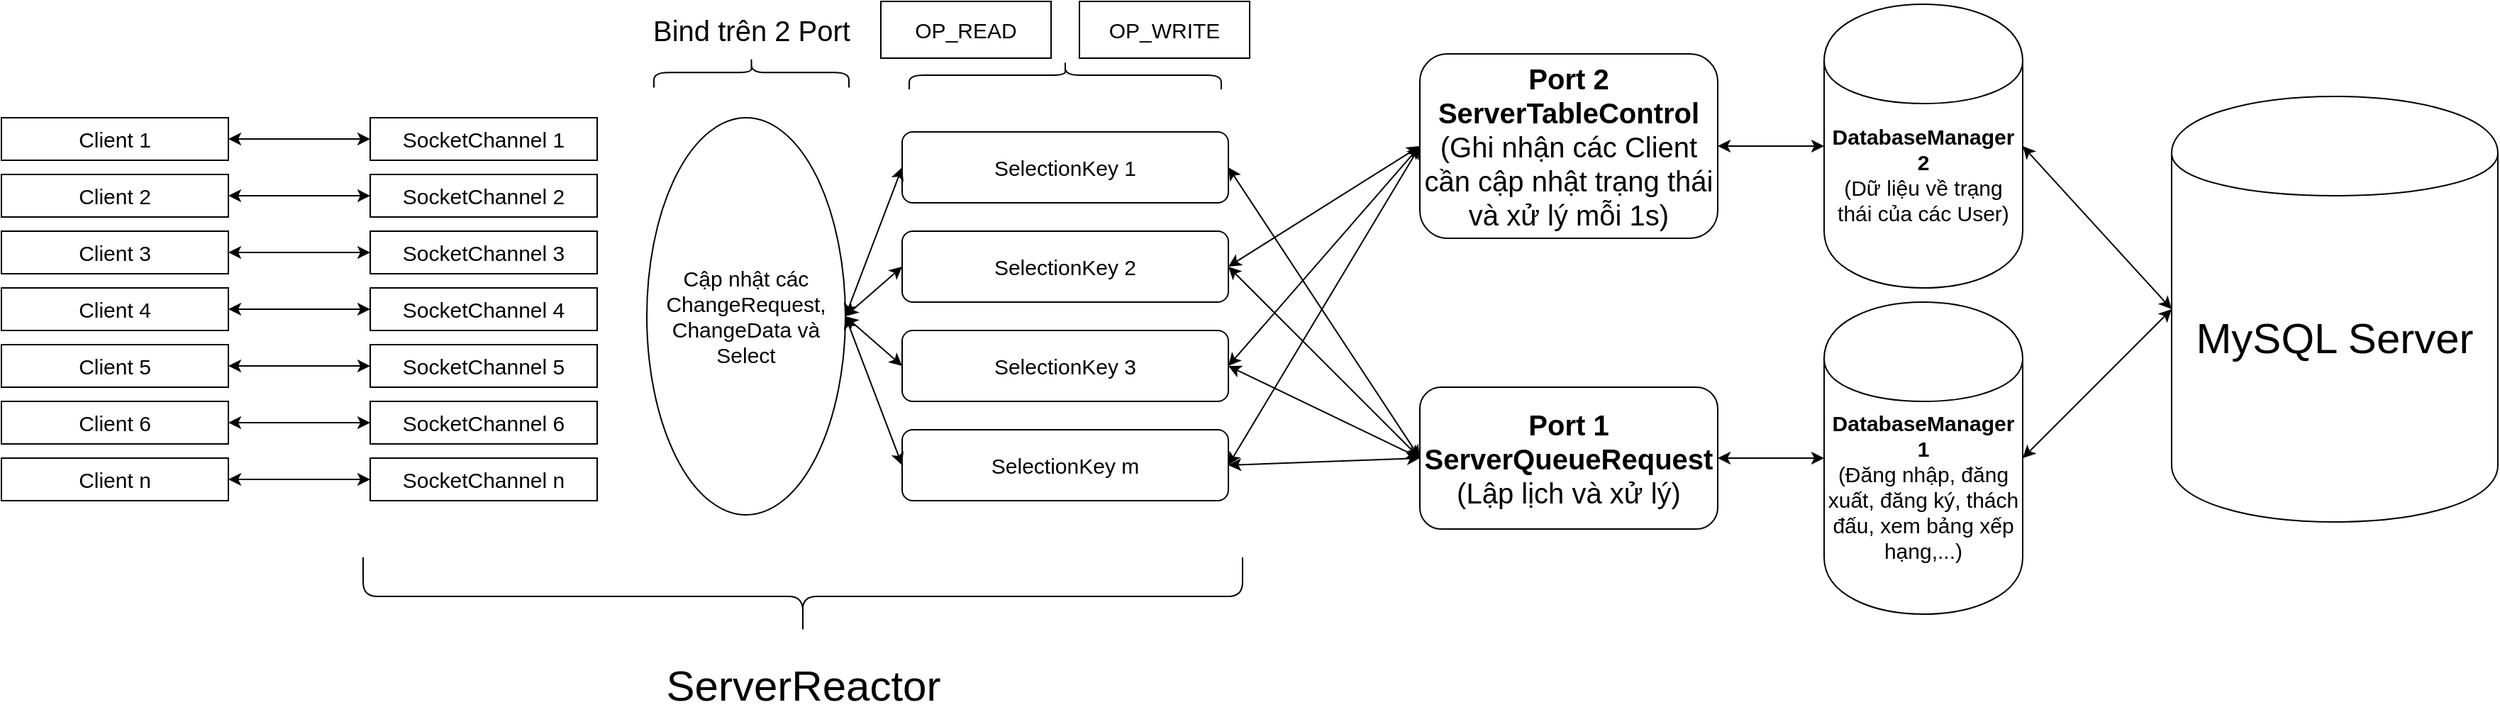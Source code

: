 <mxfile version="12.9.9" type="device"><diagram id="YG3aFFPoLsKH-CriKdWp" name="Page-1"><mxGraphModel dx="2633" dy="1780" grid="1" gridSize="10" guides="1" tooltips="1" connect="1" arrows="1" fold="1" page="1" pageScale="1" pageWidth="850" pageHeight="1100" math="0" shadow="0"><root><mxCell id="0"/><mxCell id="1" parent="0"/><mxCell id="tZcbfKg-6QVkLfuFB-jT-1" value="Cập nhật các ChangeRequest, ChangeData và Select" style="ellipse;whiteSpace=wrap;html=1;fontSize=15;labelPosition=center;verticalLabelPosition=middle;align=center;verticalAlign=middle;" vertex="1" parent="1"><mxGeometry x="575" y="640" width="140" height="280" as="geometry"/></mxCell><mxCell id="tZcbfKg-6QVkLfuFB-jT-2" value="Client 1" style="rounded=0;whiteSpace=wrap;html=1;fontSize=15;labelPosition=center;verticalLabelPosition=middle;align=center;verticalAlign=middle;" vertex="1" parent="1"><mxGeometry x="120" y="640" width="160" height="30" as="geometry"/></mxCell><mxCell id="tZcbfKg-6QVkLfuFB-jT-3" value="Client 2" style="rounded=0;whiteSpace=wrap;html=1;fontSize=15;labelPosition=center;verticalLabelPosition=middle;align=center;verticalAlign=middle;" vertex="1" parent="1"><mxGeometry x="120" y="680" width="160" height="30" as="geometry"/></mxCell><mxCell id="tZcbfKg-6QVkLfuFB-jT-4" value="Client 3" style="rounded=0;whiteSpace=wrap;html=1;fontSize=15;labelPosition=center;verticalLabelPosition=middle;align=center;verticalAlign=middle;" vertex="1" parent="1"><mxGeometry x="120" y="720" width="160" height="30" as="geometry"/></mxCell><mxCell id="tZcbfKg-6QVkLfuFB-jT-5" value="Client 4" style="rounded=0;whiteSpace=wrap;html=1;fontSize=15;labelPosition=center;verticalLabelPosition=middle;align=center;verticalAlign=middle;" vertex="1" parent="1"><mxGeometry x="120" y="760" width="160" height="30" as="geometry"/></mxCell><mxCell id="tZcbfKg-6QVkLfuFB-jT-6" value="Client 5" style="rounded=0;whiteSpace=wrap;html=1;fontSize=15;labelPosition=center;verticalLabelPosition=middle;align=center;verticalAlign=middle;" vertex="1" parent="1"><mxGeometry x="120" y="800" width="160" height="30" as="geometry"/></mxCell><mxCell id="tZcbfKg-6QVkLfuFB-jT-7" value="Client 6" style="rounded=0;whiteSpace=wrap;html=1;fontSize=15;labelPosition=center;verticalLabelPosition=middle;align=center;verticalAlign=middle;" vertex="1" parent="1"><mxGeometry x="120" y="840" width="160" height="30" as="geometry"/></mxCell><mxCell id="tZcbfKg-6QVkLfuFB-jT-8" value="Client n" style="rounded=0;whiteSpace=wrap;html=1;fontSize=15;labelPosition=center;verticalLabelPosition=middle;align=center;verticalAlign=middle;" vertex="1" parent="1"><mxGeometry x="120" y="880" width="160" height="30" as="geometry"/></mxCell><mxCell id="tZcbfKg-6QVkLfuFB-jT-9" value="SelectionKey 1" style="rounded=1;whiteSpace=wrap;html=1;fontSize=15;labelPosition=center;verticalLabelPosition=middle;align=center;verticalAlign=middle;" vertex="1" parent="1"><mxGeometry x="755" y="650" width="230" height="50" as="geometry"/></mxCell><mxCell id="tZcbfKg-6QVkLfuFB-jT-10" value="&lt;span style=&quot;font-size: 15px;&quot;&gt;SelectionKey 2&lt;/span&gt;" style="rounded=1;whiteSpace=wrap;html=1;fontSize=15;labelPosition=center;verticalLabelPosition=middle;align=center;verticalAlign=middle;" vertex="1" parent="1"><mxGeometry x="755" y="720" width="230" height="50" as="geometry"/></mxCell><mxCell id="tZcbfKg-6QVkLfuFB-jT-11" value="&lt;span style=&quot;font-size: 15px;&quot;&gt;SelectionKey m&lt;/span&gt;" style="rounded=1;whiteSpace=wrap;html=1;fontSize=15;labelPosition=center;verticalLabelPosition=middle;align=center;verticalAlign=middle;" vertex="1" parent="1"><mxGeometry x="755" y="860" width="230" height="50" as="geometry"/></mxCell><mxCell id="tZcbfKg-6QVkLfuFB-jT-12" value="&lt;span style=&quot;font-size: 15px;&quot;&gt;SelectionKey 3&lt;/span&gt;" style="rounded=1;whiteSpace=wrap;html=1;fontSize=15;labelPosition=center;verticalLabelPosition=middle;align=center;verticalAlign=middle;" vertex="1" parent="1"><mxGeometry x="755" y="790" width="230" height="50" as="geometry"/></mxCell><mxCell id="tZcbfKg-6QVkLfuFB-jT-13" value="" style="endArrow=classic;startArrow=classic;html=1;exitX=1;exitY=0.5;exitDx=0;exitDy=0;entryX=0;entryY=0.5;entryDx=0;entryDy=0;fontSize=15;labelPosition=center;verticalLabelPosition=middle;align=center;verticalAlign=middle;" edge="1" parent="1" source="tZcbfKg-6QVkLfuFB-jT-1" target="tZcbfKg-6QVkLfuFB-jT-9"><mxGeometry width="50" height="50" relative="1" as="geometry"><mxPoint x="705" y="670" as="sourcePoint"/><mxPoint x="755" y="620" as="targetPoint"/></mxGeometry></mxCell><mxCell id="tZcbfKg-6QVkLfuFB-jT-14" value="" style="endArrow=classic;startArrow=classic;html=1;entryX=0;entryY=0.5;entryDx=0;entryDy=0;exitX=1;exitY=0.5;exitDx=0;exitDy=0;fontSize=15;labelPosition=center;verticalLabelPosition=middle;align=center;verticalAlign=middle;" edge="1" parent="1" source="tZcbfKg-6QVkLfuFB-jT-1" target="tZcbfKg-6QVkLfuFB-jT-10"><mxGeometry width="50" height="50" relative="1" as="geometry"><mxPoint x="685" y="975" as="sourcePoint"/><mxPoint x="715" y="860" as="targetPoint"/></mxGeometry></mxCell><mxCell id="tZcbfKg-6QVkLfuFB-jT-15" value="" style="endArrow=classic;startArrow=classic;html=1;entryX=0;entryY=0.5;entryDx=0;entryDy=0;exitX=1;exitY=0.5;exitDx=0;exitDy=0;fontSize=15;labelPosition=center;verticalLabelPosition=middle;align=center;verticalAlign=middle;" edge="1" parent="1" source="tZcbfKg-6QVkLfuFB-jT-1" target="tZcbfKg-6QVkLfuFB-jT-12"><mxGeometry width="50" height="50" relative="1" as="geometry"><mxPoint x="725.0" y="790" as="sourcePoint"/><mxPoint x="765" y="755" as="targetPoint"/></mxGeometry></mxCell><mxCell id="tZcbfKg-6QVkLfuFB-jT-16" value="" style="endArrow=classic;startArrow=classic;html=1;entryX=0;entryY=0.5;entryDx=0;entryDy=0;exitX=1;exitY=0.5;exitDx=0;exitDy=0;fontSize=15;labelPosition=center;verticalLabelPosition=middle;align=center;verticalAlign=middle;" edge="1" parent="1" source="tZcbfKg-6QVkLfuFB-jT-1" target="tZcbfKg-6QVkLfuFB-jT-11"><mxGeometry width="50" height="50" relative="1" as="geometry"><mxPoint x="695.0" y="945" as="sourcePoint"/><mxPoint x="735" y="910" as="targetPoint"/></mxGeometry></mxCell><mxCell id="tZcbfKg-6QVkLfuFB-jT-17" value="SocketChannel 1" style="rounded=0;whiteSpace=wrap;html=1;fontSize=15;labelPosition=center;verticalLabelPosition=middle;align=center;verticalAlign=middle;" vertex="1" parent="1"><mxGeometry x="380" y="640" width="160" height="30" as="geometry"/></mxCell><mxCell id="tZcbfKg-6QVkLfuFB-jT-18" value="SocketChannel 2" style="rounded=0;whiteSpace=wrap;html=1;fontSize=15;labelPosition=center;verticalLabelPosition=middle;align=center;verticalAlign=middle;" vertex="1" parent="1"><mxGeometry x="380" y="680" width="160" height="30" as="geometry"/></mxCell><mxCell id="tZcbfKg-6QVkLfuFB-jT-19" value="SocketChannel 3" style="rounded=0;whiteSpace=wrap;html=1;fontSize=15;labelPosition=center;verticalLabelPosition=middle;align=center;verticalAlign=middle;" vertex="1" parent="1"><mxGeometry x="380" y="720" width="160" height="30" as="geometry"/></mxCell><mxCell id="tZcbfKg-6QVkLfuFB-jT-20" value="SocketChannel 4" style="rounded=0;whiteSpace=wrap;html=1;fontSize=15;labelPosition=center;verticalLabelPosition=middle;align=center;verticalAlign=middle;" vertex="1" parent="1"><mxGeometry x="380" y="760" width="160" height="30" as="geometry"/></mxCell><mxCell id="tZcbfKg-6QVkLfuFB-jT-21" value="SocketChannel 5" style="rounded=0;whiteSpace=wrap;html=1;fontSize=15;labelPosition=center;verticalLabelPosition=middle;align=center;verticalAlign=middle;" vertex="1" parent="1"><mxGeometry x="380" y="800" width="160" height="30" as="geometry"/></mxCell><mxCell id="tZcbfKg-6QVkLfuFB-jT-22" value="SocketChannel 6" style="rounded=0;whiteSpace=wrap;html=1;fontSize=15;labelPosition=center;verticalLabelPosition=middle;align=center;verticalAlign=middle;" vertex="1" parent="1"><mxGeometry x="380" y="840" width="160" height="30" as="geometry"/></mxCell><mxCell id="tZcbfKg-6QVkLfuFB-jT-23" value="SocketChannel n" style="rounded=0;whiteSpace=wrap;html=1;fontSize=15;labelPosition=center;verticalLabelPosition=middle;align=center;verticalAlign=middle;" vertex="1" parent="1"><mxGeometry x="380" y="880" width="160" height="30" as="geometry"/></mxCell><mxCell id="tZcbfKg-6QVkLfuFB-jT-24" value="" style="endArrow=classic;startArrow=classic;html=1;exitX=1;exitY=0.5;exitDx=0;exitDy=0;entryX=0;entryY=0.5;entryDx=0;entryDy=0;fontSize=15;labelPosition=center;verticalLabelPosition=middle;align=center;verticalAlign=middle;" edge="1" parent="1" source="tZcbfKg-6QVkLfuFB-jT-2" target="tZcbfKg-6QVkLfuFB-jT-17"><mxGeometry width="50" height="50" relative="1" as="geometry"><mxPoint x="230" y="690" as="sourcePoint"/><mxPoint x="280" y="640" as="targetPoint"/></mxGeometry></mxCell><mxCell id="tZcbfKg-6QVkLfuFB-jT-25" value="" style="endArrow=classic;startArrow=classic;html=1;exitX=1;exitY=0.5;exitDx=0;exitDy=0;entryX=0;entryY=0.5;entryDx=0;entryDy=0;fontSize=15;labelPosition=center;verticalLabelPosition=middle;align=center;verticalAlign=middle;" edge="1" parent="1" source="tZcbfKg-6QVkLfuFB-jT-3" target="tZcbfKg-6QVkLfuFB-jT-18"><mxGeometry width="50" height="50" relative="1" as="geometry"><mxPoint x="180" y="710" as="sourcePoint"/><mxPoint x="380.0" y="710" as="targetPoint"/></mxGeometry></mxCell><mxCell id="tZcbfKg-6QVkLfuFB-jT-26" value="" style="endArrow=classic;startArrow=classic;html=1;exitX=1;exitY=0.5;exitDx=0;exitDy=0;entryX=0;entryY=0.5;entryDx=0;entryDy=0;fontSize=15;labelPosition=center;verticalLabelPosition=middle;align=center;verticalAlign=middle;" edge="1" parent="1" source="tZcbfKg-6QVkLfuFB-jT-4" target="tZcbfKg-6QVkLfuFB-jT-19"><mxGeometry width="50" height="50" relative="1" as="geometry"><mxPoint x="210" y="744.41" as="sourcePoint"/><mxPoint x="410.0" y="744.41" as="targetPoint"/></mxGeometry></mxCell><mxCell id="tZcbfKg-6QVkLfuFB-jT-27" value="" style="endArrow=classic;startArrow=classic;html=1;exitX=1;exitY=0.5;exitDx=0;exitDy=0;entryX=0;entryY=0.5;entryDx=0;entryDy=0;fontSize=15;labelPosition=center;verticalLabelPosition=middle;align=center;verticalAlign=middle;" edge="1" parent="1" source="tZcbfKg-6QVkLfuFB-jT-5" target="tZcbfKg-6QVkLfuFB-jT-20"><mxGeometry width="50" height="50" relative="1" as="geometry"><mxPoint x="190" y="798.82" as="sourcePoint"/><mxPoint x="390.0" y="798.82" as="targetPoint"/></mxGeometry></mxCell><mxCell id="tZcbfKg-6QVkLfuFB-jT-28" value="" style="endArrow=classic;startArrow=classic;html=1;exitX=1;exitY=0.5;exitDx=0;exitDy=0;entryX=0;entryY=0.5;entryDx=0;entryDy=0;fontSize=15;labelPosition=center;verticalLabelPosition=middle;align=center;verticalAlign=middle;" edge="1" parent="1" source="tZcbfKg-6QVkLfuFB-jT-6" target="tZcbfKg-6QVkLfuFB-jT-21"><mxGeometry width="50" height="50" relative="1" as="geometry"><mxPoint x="210" y="814.41" as="sourcePoint"/><mxPoint x="340" y="850" as="targetPoint"/></mxGeometry></mxCell><mxCell id="tZcbfKg-6QVkLfuFB-jT-29" value="" style="endArrow=classic;startArrow=classic;html=1;exitX=1;exitY=0.5;exitDx=0;exitDy=0;entryX=0;entryY=0.5;entryDx=0;entryDy=0;fontSize=15;labelPosition=center;verticalLabelPosition=middle;align=center;verticalAlign=middle;" edge="1" parent="1" source="tZcbfKg-6QVkLfuFB-jT-7" target="tZcbfKg-6QVkLfuFB-jT-22"><mxGeometry width="50" height="50" relative="1" as="geometry"><mxPoint x="180" y="880" as="sourcePoint"/><mxPoint x="380.0" y="880" as="targetPoint"/></mxGeometry></mxCell><mxCell id="tZcbfKg-6QVkLfuFB-jT-30" value="" style="endArrow=classic;startArrow=classic;html=1;exitX=1;exitY=0.5;exitDx=0;exitDy=0;entryX=0;entryY=0.5;entryDx=0;entryDy=0;fontSize=15;labelPosition=center;verticalLabelPosition=middle;align=center;verticalAlign=middle;" edge="1" parent="1" source="tZcbfKg-6QVkLfuFB-jT-8" target="tZcbfKg-6QVkLfuFB-jT-23"><mxGeometry width="50" height="50" relative="1" as="geometry"><mxPoint x="190" y="920" as="sourcePoint"/><mxPoint x="390.0" y="920" as="targetPoint"/></mxGeometry></mxCell><mxCell id="tZcbfKg-6QVkLfuFB-jT-31" value="" style="shape=curlyBracket;whiteSpace=wrap;html=1;rounded=1;rotation=90;fontSize=15;labelPosition=center;verticalLabelPosition=middle;align=center;verticalAlign=middle;" vertex="1" parent="1"><mxGeometry x="860" y="500" width="20" height="220" as="geometry"/></mxCell><mxCell id="tZcbfKg-6QVkLfuFB-jT-32" value="OP_READ" style="rounded=0;whiteSpace=wrap;html=1;fontSize=15;labelPosition=center;verticalLabelPosition=middle;align=center;verticalAlign=middle;" vertex="1" parent="1"><mxGeometry x="740" y="558" width="120" height="40" as="geometry"/></mxCell><mxCell id="tZcbfKg-6QVkLfuFB-jT-33" value="OP_WRITE" style="rounded=0;whiteSpace=wrap;html=1;fontSize=15;labelPosition=center;verticalLabelPosition=middle;align=center;verticalAlign=middle;" vertex="1" parent="1"><mxGeometry x="880" y="558" width="120" height="40" as="geometry"/></mxCell><mxCell id="tZcbfKg-6QVkLfuFB-jT-35" value="" style="endArrow=classic;startArrow=classic;html=1;exitX=1;exitY=0.5;exitDx=0;exitDy=0;entryX=0;entryY=0.5;entryDx=0;entryDy=0;fontSize=15;labelPosition=center;verticalLabelPosition=middle;align=center;verticalAlign=middle;" edge="1" parent="1" source="tZcbfKg-6QVkLfuFB-jT-9" target="tZcbfKg-6QVkLfuFB-jT-44"><mxGeometry width="50" height="50" relative="1" as="geometry"><mxPoint x="1030" y="720" as="sourcePoint"/><mxPoint x="1120" y="850" as="targetPoint"/></mxGeometry></mxCell><mxCell id="tZcbfKg-6QVkLfuFB-jT-36" value="" style="endArrow=classic;startArrow=classic;html=1;exitX=1;exitY=0.5;exitDx=0;exitDy=0;entryX=0;entryY=0.5;entryDx=0;entryDy=0;fontSize=15;labelPosition=center;verticalLabelPosition=middle;align=center;verticalAlign=middle;" edge="1" parent="1" source="tZcbfKg-6QVkLfuFB-jT-10" target="tZcbfKg-6QVkLfuFB-jT-44"><mxGeometry width="50" height="50" relative="1" as="geometry"><mxPoint x="995" y="775" as="sourcePoint"/><mxPoint x="1120" y="850" as="targetPoint"/></mxGeometry></mxCell><mxCell id="tZcbfKg-6QVkLfuFB-jT-37" value="" style="endArrow=classic;startArrow=classic;html=1;exitX=1;exitY=0.5;exitDx=0;exitDy=0;entryX=0;entryY=0.5;entryDx=0;entryDy=0;fontSize=15;labelPosition=center;verticalLabelPosition=middle;align=center;verticalAlign=middle;" edge="1" parent="1" source="tZcbfKg-6QVkLfuFB-jT-12" target="tZcbfKg-6QVkLfuFB-jT-44"><mxGeometry width="50" height="50" relative="1" as="geometry"><mxPoint x="1010" y="825" as="sourcePoint"/><mxPoint x="1120" y="850" as="targetPoint"/></mxGeometry></mxCell><mxCell id="tZcbfKg-6QVkLfuFB-jT-38" value="" style="endArrow=classic;startArrow=classic;html=1;exitX=1;exitY=0.5;exitDx=0;exitDy=0;entryX=0;entryY=0.5;entryDx=0;entryDy=0;fontSize=15;labelPosition=center;verticalLabelPosition=middle;align=center;verticalAlign=middle;" edge="1" parent="1" source="tZcbfKg-6QVkLfuFB-jT-11" target="tZcbfKg-6QVkLfuFB-jT-44"><mxGeometry width="50" height="50" relative="1" as="geometry"><mxPoint x="1030" y="895" as="sourcePoint"/><mxPoint x="1120" y="850" as="targetPoint"/></mxGeometry></mxCell><mxCell id="tZcbfKg-6QVkLfuFB-jT-39" value="&lt;b&gt;DatabaseManager 1&lt;/b&gt;&lt;br&gt;(Đăng nhập, đăng xuất, đăng ký, thách đấu, xem bảng xếp hạng,...)" style="shape=cylinder;whiteSpace=wrap;html=1;boundedLbl=1;backgroundOutline=1;fontSize=15;labelPosition=center;verticalLabelPosition=middle;align=center;verticalAlign=middle;" vertex="1" parent="1"><mxGeometry x="1405" y="770" width="140" height="220" as="geometry"/></mxCell><mxCell id="tZcbfKg-6QVkLfuFB-jT-40" value="" style="endArrow=classic;startArrow=classic;html=1;exitX=1;exitY=0.5;exitDx=0;exitDy=0;entryX=0;entryY=0.5;entryDx=0;entryDy=0;fontSize=15;labelPosition=center;verticalLabelPosition=middle;align=center;verticalAlign=middle;" edge="1" parent="1" source="tZcbfKg-6QVkLfuFB-jT-44" target="tZcbfKg-6QVkLfuFB-jT-39"><mxGeometry width="50" height="50" relative="1" as="geometry"><mxPoint x="1295" y="780" as="sourcePoint"/><mxPoint x="1375" y="750" as="targetPoint"/></mxGeometry></mxCell><mxCell id="tZcbfKg-6QVkLfuFB-jT-44" value="&lt;b&gt;Port 1&lt;br&gt;ServerQueueRequest&lt;br style=&quot;font-size: 20px&quot;&gt;&lt;/b&gt;(Lập lịch và xử lý)" style="rounded=1;whiteSpace=wrap;html=1;fontSize=20;" vertex="1" parent="1"><mxGeometry x="1120" y="830" width="210" height="100" as="geometry"/></mxCell><mxCell id="tZcbfKg-6QVkLfuFB-jT-47" value="" style="shape=curlyBracket;whiteSpace=wrap;html=1;rounded=1;rotation=-90;" vertex="1" parent="1"><mxGeometry x="657.5" y="667.5" width="55" height="620" as="geometry"/></mxCell><mxCell id="tZcbfKg-6QVkLfuFB-jT-48" value="ServerReactor" style="text;html=1;strokeColor=none;fillColor=none;align=center;verticalAlign=middle;whiteSpace=wrap;rounded=0;fontSize=30;" vertex="1" parent="1"><mxGeometry x="562.5" y="1030" width="245" height="20" as="geometry"/></mxCell><mxCell id="tZcbfKg-6QVkLfuFB-jT-52" value="&lt;font style=&quot;font-size: 15px&quot;&gt;&lt;b&gt;DatabaseManager 2&lt;/b&gt;&lt;/font&gt;&lt;br&gt;(Dữ liệu về trạng thái của các User)" style="shape=cylinder;whiteSpace=wrap;html=1;boundedLbl=1;backgroundOutline=1;fontSize=15;labelPosition=center;verticalLabelPosition=middle;align=center;verticalAlign=middle;" vertex="1" parent="1"><mxGeometry x="1405" y="560" width="140" height="200" as="geometry"/></mxCell><mxCell id="tZcbfKg-6QVkLfuFB-jT-53" value="" style="endArrow=classic;startArrow=classic;html=1;exitX=1;exitY=0.5;exitDx=0;exitDy=0;entryX=0;entryY=0.5;entryDx=0;entryDy=0;fontSize=15;labelPosition=center;verticalLabelPosition=middle;align=center;verticalAlign=middle;" edge="1" parent="1" source="tZcbfKg-6QVkLfuFB-jT-54" target="tZcbfKg-6QVkLfuFB-jT-52"><mxGeometry width="50" height="50" relative="1" as="geometry"><mxPoint x="1295" y="560" as="sourcePoint"/><mxPoint x="1375" y="530" as="targetPoint"/></mxGeometry></mxCell><mxCell id="tZcbfKg-6QVkLfuFB-jT-54" value="&lt;b&gt;Port 2&lt;br&gt;ServerTableControl&lt;/b&gt;&lt;br style=&quot;font-size: 20px&quot;&gt;(Ghi nhận các Client cần cập nhật trạng thái và xử lý mỗi 1s)" style="rounded=1;whiteSpace=wrap;html=1;fontSize=20;" vertex="1" parent="1"><mxGeometry x="1120" y="595" width="210" height="130" as="geometry"/></mxCell><mxCell id="tZcbfKg-6QVkLfuFB-jT-56" value="" style="endArrow=classic;startArrow=classic;html=1;exitX=1;exitY=0.5;exitDx=0;exitDy=0;entryX=0;entryY=0.5;entryDx=0;entryDy=0;" edge="1" parent="1" source="tZcbfKg-6QVkLfuFB-jT-11" target="tZcbfKg-6QVkLfuFB-jT-54"><mxGeometry width="50" height="50" relative="1" as="geometry"><mxPoint x="1100" y="580" as="sourcePoint"/><mxPoint x="1150" y="530" as="targetPoint"/></mxGeometry></mxCell><mxCell id="tZcbfKg-6QVkLfuFB-jT-57" value="" style="endArrow=classic;startArrow=classic;html=1;exitX=1;exitY=0.5;exitDx=0;exitDy=0;entryX=0;entryY=0.5;entryDx=0;entryDy=0;" edge="1" parent="1" source="tZcbfKg-6QVkLfuFB-jT-12" target="tZcbfKg-6QVkLfuFB-jT-54"><mxGeometry width="50" height="50" relative="1" as="geometry"><mxPoint x="1060" y="610" as="sourcePoint"/><mxPoint x="1110" y="560" as="targetPoint"/></mxGeometry></mxCell><mxCell id="tZcbfKg-6QVkLfuFB-jT-58" value="" style="endArrow=classic;startArrow=classic;html=1;exitX=1;exitY=0.5;exitDx=0;exitDy=0;entryX=0;entryY=0.5;entryDx=0;entryDy=0;" edge="1" parent="1" source="tZcbfKg-6QVkLfuFB-jT-10" target="tZcbfKg-6QVkLfuFB-jT-54"><mxGeometry width="50" height="50" relative="1" as="geometry"><mxPoint x="1120" y="530" as="sourcePoint"/><mxPoint x="1170" y="480" as="targetPoint"/></mxGeometry></mxCell><mxCell id="tZcbfKg-6QVkLfuFB-jT-59" value="&lt;font style=&quot;font-size: 30px&quot;&gt;MySQL Server&lt;/font&gt;" style="shape=cylinder;whiteSpace=wrap;html=1;boundedLbl=1;backgroundOutline=1;" vertex="1" parent="1"><mxGeometry x="1650" y="625" width="230" height="300" as="geometry"/></mxCell><mxCell id="tZcbfKg-6QVkLfuFB-jT-60" value="" style="endArrow=classic;startArrow=classic;html=1;exitX=1;exitY=0.5;exitDx=0;exitDy=0;entryX=0;entryY=0.5;entryDx=0;entryDy=0;" edge="1" parent="1" source="tZcbfKg-6QVkLfuFB-jT-52" target="tZcbfKg-6QVkLfuFB-jT-59"><mxGeometry width="50" height="50" relative="1" as="geometry"><mxPoint x="1480" y="410" as="sourcePoint"/><mxPoint x="1530" y="360" as="targetPoint"/></mxGeometry></mxCell><mxCell id="tZcbfKg-6QVkLfuFB-jT-61" value="" style="endArrow=classic;startArrow=classic;html=1;exitX=1;exitY=0.5;exitDx=0;exitDy=0;entryX=0;entryY=0.5;entryDx=0;entryDy=0;" edge="1" parent="1" source="tZcbfKg-6QVkLfuFB-jT-39" target="tZcbfKg-6QVkLfuFB-jT-59"><mxGeometry width="50" height="50" relative="1" as="geometry"><mxPoint x="1600" y="1060" as="sourcePoint"/><mxPoint x="1650" y="1010" as="targetPoint"/></mxGeometry></mxCell><mxCell id="tZcbfKg-6QVkLfuFB-jT-62" value="" style="shape=curlyBracket;whiteSpace=wrap;html=1;rounded=1;fontSize=20;rotation=90;" vertex="1" parent="1"><mxGeometry x="638.13" y="539.38" width="21.25" height="137.5" as="geometry"/></mxCell><mxCell id="tZcbfKg-6QVkLfuFB-jT-63" value="Bind trên 2 Port" style="text;html=1;strokeColor=none;fillColor=none;align=center;verticalAlign=middle;whiteSpace=wrap;rounded=0;fontSize=20;" vertex="1" parent="1"><mxGeometry x="568.76" y="568" width="160" height="20" as="geometry"/></mxCell></root></mxGraphModel></diagram></mxfile>